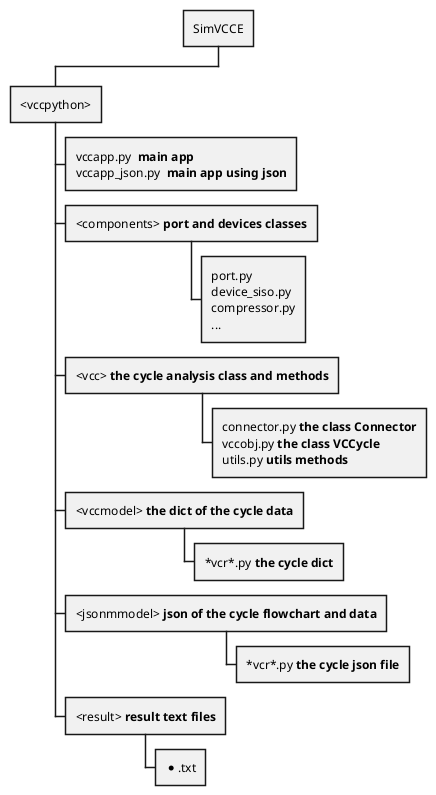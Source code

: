 @startwbs
* SimVCCE
** <vccpython>
*** vccapp.py  **main app**\nvccapp_json.py  **main app using json**
*** <components> **port and devices classes**
**** port.py\ndevice_siso.py\ncompressor.py\n...       
*** <vcc> **the cycle analysis class and methods**
****  connector.py **the class Connector**\nvccobj.py **the class VCCycle**\nutils.py **utils methods**
*** <vccmodel> **the dict of the cycle data**
****  *vcr*.py **the cycle dict**
*** <jsonmmodel> **json of the cycle flowchart and data**
****  *vcr*.py **the cycle json file**
*** <result> **result text files**
****  *.txt
@endwbs

